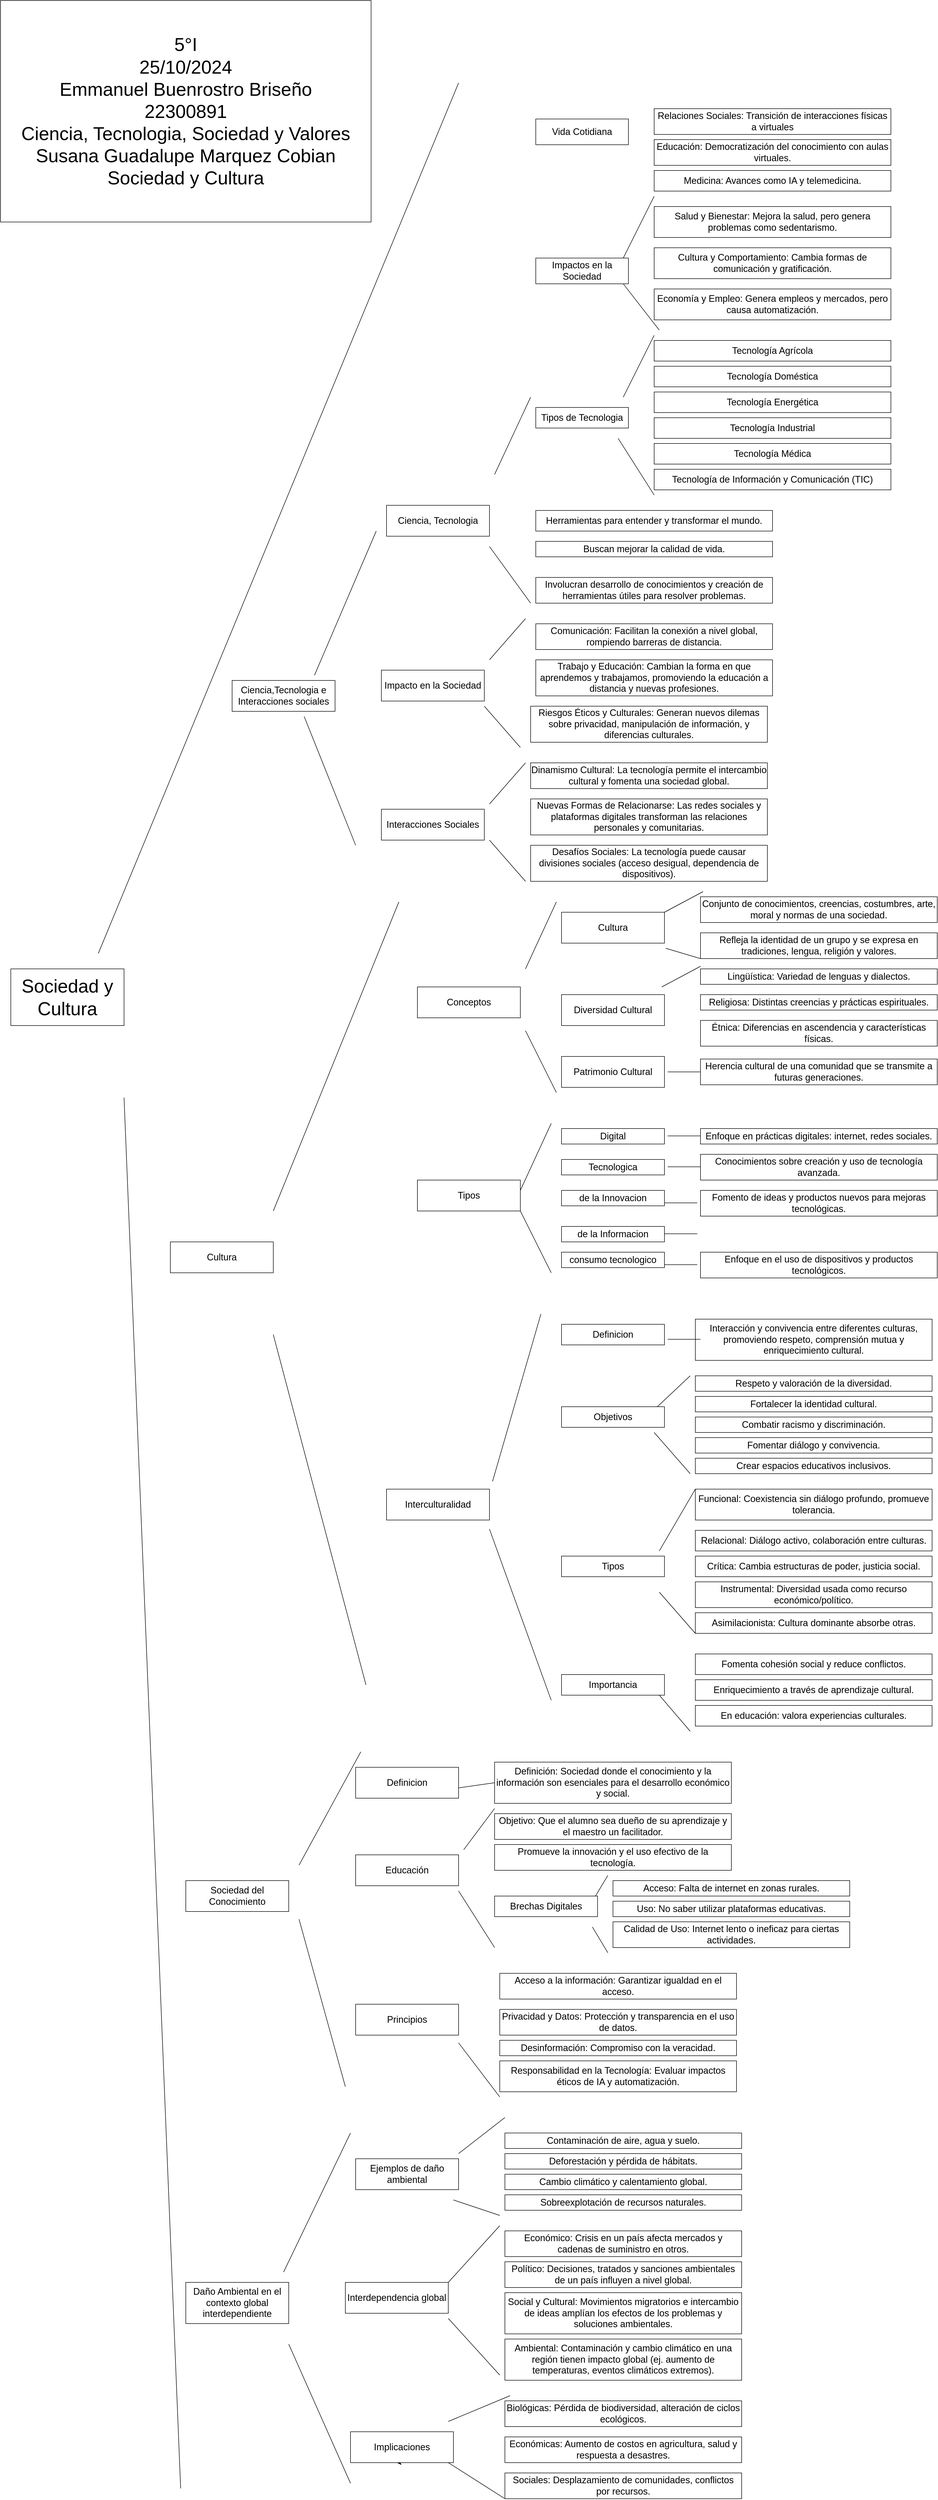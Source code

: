 <mxfile version="24.2.5" type="device">
  <diagram name="Página-1" id="fPFEw5NdtSf7sHTZW1SJ">
    <mxGraphModel dx="11200" dy="5420" grid="1" gridSize="10" guides="1" tooltips="1" connect="1" arrows="1" fold="1" page="1" pageScale="1" pageWidth="2500" pageHeight="5000" math="0" shadow="0">
      <root>
        <mxCell id="0" />
        <mxCell id="1" parent="0" />
        <mxCell id="Ydv_G0Y2uCkz54jgv4v_-1" value="&lt;font style=&quot;font-size: 36px;&quot;&gt;Sociedad y Cultura&lt;/font&gt;" style="rounded=0;whiteSpace=wrap;html=1;" vertex="1" parent="1">
          <mxGeometry x="120" y="1930" width="220" height="110" as="geometry" />
        </mxCell>
        <mxCell id="Ydv_G0Y2uCkz54jgv4v_-2" value="&lt;font style=&quot;font-size: 18px;&quot;&gt;Ciencia,Tecnologia e Interacciones sociales&lt;/font&gt;" style="rounded=0;whiteSpace=wrap;html=1;" vertex="1" parent="1">
          <mxGeometry x="550" y="1370" width="200" height="60" as="geometry" />
        </mxCell>
        <mxCell id="Ydv_G0Y2uCkz54jgv4v_-3" value="&lt;font style=&quot;font-size: 18px;&quot;&gt;Ciencia, Tecnologia&lt;/font&gt;" style="rounded=0;whiteSpace=wrap;html=1;" vertex="1" parent="1">
          <mxGeometry x="850" y="1030" width="200" height="60" as="geometry" />
        </mxCell>
        <mxCell id="Ydv_G0Y2uCkz54jgv4v_-4" value="&lt;span style=&quot;font-size: 18px;&quot;&gt;Herramientas para entender y transformar el mundo.&lt;/span&gt;" style="rounded=0;whiteSpace=wrap;html=1;" vertex="1" parent="1">
          <mxGeometry x="1140" y="1040" width="460" height="40" as="geometry" />
        </mxCell>
        <mxCell id="Ydv_G0Y2uCkz54jgv4v_-5" value="&lt;span style=&quot;font-size: 18px;&quot;&gt;Buscan mejorar la calidad de vida.&lt;/span&gt;" style="rounded=0;whiteSpace=wrap;html=1;" vertex="1" parent="1">
          <mxGeometry x="1140" y="1100" width="460" height="30" as="geometry" />
        </mxCell>
        <mxCell id="Ydv_G0Y2uCkz54jgv4v_-6" value="&lt;span style=&quot;font-size: 18px;&quot;&gt;Involucran desarrollo de conocimientos y creación de herramientas útiles para resolver problemas.&lt;/span&gt;" style="rounded=0;whiteSpace=wrap;html=1;" vertex="1" parent="1">
          <mxGeometry x="1140" y="1170" width="460" height="50" as="geometry" />
        </mxCell>
        <mxCell id="Ydv_G0Y2uCkz54jgv4v_-8" value="" style="endArrow=none;html=1;rounded=0;" edge="1" parent="1">
          <mxGeometry width="50" height="50" relative="1" as="geometry">
            <mxPoint x="1060" y="970" as="sourcePoint" />
            <mxPoint x="1130" y="820" as="targetPoint" />
          </mxGeometry>
        </mxCell>
        <mxCell id="Ydv_G0Y2uCkz54jgv4v_-9" value="" style="endArrow=none;html=1;rounded=0;" edge="1" parent="1">
          <mxGeometry width="50" height="50" relative="1" as="geometry">
            <mxPoint x="1050" y="1110" as="sourcePoint" />
            <mxPoint x="1130" y="1220" as="targetPoint" />
          </mxGeometry>
        </mxCell>
        <mxCell id="Ydv_G0Y2uCkz54jgv4v_-10" value="&lt;font style=&quot;font-size: 18px;&quot;&gt;Impacto en la Sociedad&lt;/font&gt;" style="rounded=0;whiteSpace=wrap;html=1;" vertex="1" parent="1">
          <mxGeometry x="840" y="1350" width="200" height="60" as="geometry" />
        </mxCell>
        <mxCell id="Ydv_G0Y2uCkz54jgv4v_-11" value="&lt;span style=&quot;font-size: 18px;&quot;&gt;Comunicación: Facilitan la conexión a nivel global, rompiendo barreras de distancia.&lt;/span&gt;" style="rounded=0;whiteSpace=wrap;html=1;" vertex="1" parent="1">
          <mxGeometry x="1140" y="1260" width="460" height="50" as="geometry" />
        </mxCell>
        <mxCell id="Ydv_G0Y2uCkz54jgv4v_-14" value="&lt;span style=&quot;font-size: 18px;&quot;&gt;Trabajo y Educación: Cambian la forma en que aprendemos y trabajamos, promoviendo la educación a distancia y nuevas profesiones.&lt;/span&gt;" style="rounded=0;whiteSpace=wrap;html=1;" vertex="1" parent="1">
          <mxGeometry x="1140" y="1330" width="460" height="70" as="geometry" />
        </mxCell>
        <mxCell id="Ydv_G0Y2uCkz54jgv4v_-15" value="&lt;span style=&quot;font-size: 18px;&quot;&gt;Riesgos Éticos y Culturales: Generan nuevos dilemas sobre privacidad, manipulación de información, y diferencias culturales.&lt;/span&gt;" style="rounded=0;whiteSpace=wrap;html=1;" vertex="1" parent="1">
          <mxGeometry x="1130" y="1420" width="460" height="70" as="geometry" />
        </mxCell>
        <mxCell id="Ydv_G0Y2uCkz54jgv4v_-16" value="" style="endArrow=none;html=1;rounded=0;" edge="1" parent="1">
          <mxGeometry width="50" height="50" relative="1" as="geometry">
            <mxPoint x="1050" y="1330" as="sourcePoint" />
            <mxPoint x="1120" y="1250" as="targetPoint" />
          </mxGeometry>
        </mxCell>
        <mxCell id="Ydv_G0Y2uCkz54jgv4v_-17" value="" style="endArrow=none;html=1;rounded=0;" edge="1" parent="1">
          <mxGeometry width="50" height="50" relative="1" as="geometry">
            <mxPoint x="1040" y="1420" as="sourcePoint" />
            <mxPoint x="1110" y="1500" as="targetPoint" />
          </mxGeometry>
        </mxCell>
        <mxCell id="Ydv_G0Y2uCkz54jgv4v_-18" value="&lt;font style=&quot;font-size: 18px;&quot;&gt;Interacciones Sociales&lt;/font&gt;" style="rounded=0;whiteSpace=wrap;html=1;" vertex="1" parent="1">
          <mxGeometry x="840" y="1620" width="200" height="60" as="geometry" />
        </mxCell>
        <mxCell id="Ydv_G0Y2uCkz54jgv4v_-20" value="&lt;span style=&quot;font-size: 18px;&quot;&gt;Dinamismo Cultural: La tecnología permite el intercambio cultural y fomenta una sociedad global.&lt;/span&gt;" style="rounded=0;whiteSpace=wrap;html=1;" vertex="1" parent="1">
          <mxGeometry x="1130" y="1530" width="460" height="50" as="geometry" />
        </mxCell>
        <mxCell id="Ydv_G0Y2uCkz54jgv4v_-21" value="&lt;span style=&quot;font-size: 18px;&quot;&gt;Nuevas Formas de Relacionarse: Las redes sociales y plataformas digitales transforman las relaciones personales y comunitarias.&lt;/span&gt;" style="rounded=0;whiteSpace=wrap;html=1;" vertex="1" parent="1">
          <mxGeometry x="1130" y="1600" width="460" height="70" as="geometry" />
        </mxCell>
        <mxCell id="Ydv_G0Y2uCkz54jgv4v_-22" value="&lt;span style=&quot;font-size: 18px;&quot;&gt;Desafíos Sociales: La tecnología puede causar divisiones sociales (acceso desigual, dependencia de dispositivos).&lt;/span&gt;" style="rounded=0;whiteSpace=wrap;html=1;" vertex="1" parent="1">
          <mxGeometry x="1130" y="1690" width="460" height="70" as="geometry" />
        </mxCell>
        <mxCell id="Ydv_G0Y2uCkz54jgv4v_-23" value="" style="endArrow=none;html=1;rounded=0;" edge="1" parent="1">
          <mxGeometry width="50" height="50" relative="1" as="geometry">
            <mxPoint x="1050" y="1610" as="sourcePoint" />
            <mxPoint x="1120" y="1530" as="targetPoint" />
          </mxGeometry>
        </mxCell>
        <mxCell id="Ydv_G0Y2uCkz54jgv4v_-24" value="" style="endArrow=none;html=1;rounded=0;" edge="1" parent="1">
          <mxGeometry width="50" height="50" relative="1" as="geometry">
            <mxPoint x="1050" y="1680" as="sourcePoint" />
            <mxPoint x="1120" y="1760" as="targetPoint" />
          </mxGeometry>
        </mxCell>
        <mxCell id="Ydv_G0Y2uCkz54jgv4v_-25" value="" style="endArrow=none;html=1;rounded=0;" edge="1" parent="1">
          <mxGeometry width="50" height="50" relative="1" as="geometry">
            <mxPoint x="710" y="1360" as="sourcePoint" />
            <mxPoint x="830" y="1080" as="targetPoint" />
          </mxGeometry>
        </mxCell>
        <mxCell id="Ydv_G0Y2uCkz54jgv4v_-26" value="" style="endArrow=none;html=1;rounded=0;" edge="1" parent="1">
          <mxGeometry width="50" height="50" relative="1" as="geometry">
            <mxPoint x="690" y="1440" as="sourcePoint" />
            <mxPoint x="790" y="1690" as="targetPoint" />
          </mxGeometry>
        </mxCell>
        <mxCell id="Ydv_G0Y2uCkz54jgv4v_-27" value="&lt;font style=&quot;font-size: 18px;&quot;&gt;Cultura&lt;/font&gt;" style="rounded=0;whiteSpace=wrap;html=1;" vertex="1" parent="1">
          <mxGeometry x="430" y="2460" width="200" height="60" as="geometry" />
        </mxCell>
        <mxCell id="Ydv_G0Y2uCkz54jgv4v_-28" value="&lt;font style=&quot;font-size: 18px;&quot;&gt;Conceptos&lt;/font&gt;" style="rounded=0;whiteSpace=wrap;html=1;" vertex="1" parent="1">
          <mxGeometry x="910" y="1965" width="200" height="60" as="geometry" />
        </mxCell>
        <mxCell id="Ydv_G0Y2uCkz54jgv4v_-29" value="&lt;span style=&quot;font-size: 18px;&quot;&gt;Desafíos Sociales: La tecnología puede causar divisiones sociales (acceso desigual, dependencia de dispositivos).&lt;/span&gt;" style="rounded=0;whiteSpace=wrap;html=1;" vertex="1" parent="1">
          <mxGeometry x="1130" y="1690" width="460" height="70" as="geometry" />
        </mxCell>
        <mxCell id="Ydv_G0Y2uCkz54jgv4v_-30" value="&lt;font style=&quot;font-size: 18px;&quot;&gt;Cultura&lt;/font&gt;" style="rounded=0;whiteSpace=wrap;html=1;" vertex="1" parent="1">
          <mxGeometry x="1190" y="1820" width="200" height="60" as="geometry" />
        </mxCell>
        <mxCell id="Ydv_G0Y2uCkz54jgv4v_-31" value="&lt;span style=&quot;font-size: 18px;&quot;&gt;Conjunto de conocimientos, creencias, costumbres, arte, moral y normas de una sociedad.&lt;/span&gt;" style="rounded=0;whiteSpace=wrap;html=1;" vertex="1" parent="1">
          <mxGeometry x="1460" y="1790" width="460" height="50" as="geometry" />
        </mxCell>
        <mxCell id="Ydv_G0Y2uCkz54jgv4v_-32" value="&lt;div&gt;&lt;span style=&quot;font-size: 18px;&quot;&gt;Refleja la identidad de un grupo y se expresa en tradiciones, lengua, religión y valores.&lt;/span&gt;&lt;/div&gt;" style="rounded=0;whiteSpace=wrap;html=1;" vertex="1" parent="1">
          <mxGeometry x="1460" y="1860" width="460" height="50" as="geometry" />
        </mxCell>
        <mxCell id="Ydv_G0Y2uCkz54jgv4v_-33" value="" style="endArrow=none;html=1;rounded=0;exitX=1;exitY=0;exitDx=0;exitDy=0;" edge="1" parent="1" source="Ydv_G0Y2uCkz54jgv4v_-30">
          <mxGeometry width="50" height="50" relative="1" as="geometry">
            <mxPoint x="1395" y="1860" as="sourcePoint" />
            <mxPoint x="1465" y="1780" as="targetPoint" />
          </mxGeometry>
        </mxCell>
        <mxCell id="Ydv_G0Y2uCkz54jgv4v_-34" value="" style="endArrow=none;html=1;rounded=0;exitX=1;exitY=0;exitDx=0;exitDy=0;entryX=0;entryY=1;entryDx=0;entryDy=0;" edge="1" parent="1" target="Ydv_G0Y2uCkz54jgv4v_-32">
          <mxGeometry width="50" height="50" relative="1" as="geometry">
            <mxPoint x="1392.5" y="1890" as="sourcePoint" />
            <mxPoint x="1467.5" y="1850" as="targetPoint" />
          </mxGeometry>
        </mxCell>
        <mxCell id="Ydv_G0Y2uCkz54jgv4v_-35" value="&lt;font style=&quot;font-size: 18px;&quot;&gt;Diversidad Cultural&lt;/font&gt;" style="rounded=0;whiteSpace=wrap;html=1;" vertex="1" parent="1">
          <mxGeometry x="1190" y="1980" width="200" height="60" as="geometry" />
        </mxCell>
        <mxCell id="Ydv_G0Y2uCkz54jgv4v_-36" value="&lt;span style=&quot;font-size: 18px;&quot;&gt;Lingüística: Variedad de lenguas y dialectos.&lt;/span&gt;" style="rounded=0;whiteSpace=wrap;html=1;" vertex="1" parent="1">
          <mxGeometry x="1460" y="1930" width="460" height="30" as="geometry" />
        </mxCell>
        <mxCell id="Ydv_G0Y2uCkz54jgv4v_-37" value="&lt;span style=&quot;font-size: 18px;&quot;&gt;Religiosa: Distintas creencias y prácticas espirituales.&lt;/span&gt;" style="rounded=0;whiteSpace=wrap;html=1;" vertex="1" parent="1">
          <mxGeometry x="1460" y="1980" width="460" height="30" as="geometry" />
        </mxCell>
        <mxCell id="Ydv_G0Y2uCkz54jgv4v_-38" value="&lt;span style=&quot;font-size: 18px;&quot;&gt;Étnica: Diferencias en ascendencia y características físicas.&lt;/span&gt;" style="rounded=0;whiteSpace=wrap;html=1;" vertex="1" parent="1">
          <mxGeometry x="1460" y="2030" width="460" height="50" as="geometry" />
        </mxCell>
        <mxCell id="Ydv_G0Y2uCkz54jgv4v_-39" value="" style="endArrow=none;html=1;rounded=0;exitX=1;exitY=0;exitDx=0;exitDy=0;" edge="1" parent="1">
          <mxGeometry width="50" height="50" relative="1" as="geometry">
            <mxPoint x="1385" y="1965" as="sourcePoint" />
            <mxPoint x="1460" y="1925" as="targetPoint" />
          </mxGeometry>
        </mxCell>
        <mxCell id="Ydv_G0Y2uCkz54jgv4v_-40" value="" style="endArrow=none;html=1;rounded=0;exitX=1;exitY=0;exitDx=0;exitDy=0;entryX=0;entryY=0.5;entryDx=0;entryDy=0;" edge="1" parent="1" target="Ydv_G0Y2uCkz54jgv4v_-42">
          <mxGeometry width="50" height="50" relative="1" as="geometry">
            <mxPoint x="1396.25" y="2130" as="sourcePoint" />
            <mxPoint x="1463.75" y="2150" as="targetPoint" />
          </mxGeometry>
        </mxCell>
        <mxCell id="Ydv_G0Y2uCkz54jgv4v_-41" value="&lt;font style=&quot;font-size: 18px;&quot;&gt;Patrimonio Cultural&lt;/font&gt;" style="rounded=0;whiteSpace=wrap;html=1;" vertex="1" parent="1">
          <mxGeometry x="1190" y="2100" width="200" height="60" as="geometry" />
        </mxCell>
        <mxCell id="Ydv_G0Y2uCkz54jgv4v_-42" value="&lt;span style=&quot;font-size: 18px;&quot;&gt;Herencia cultural de una comunidad que se transmite a futuras generaciones.&lt;/span&gt;" style="rounded=0;whiteSpace=wrap;html=1;" vertex="1" parent="1">
          <mxGeometry x="1460" y="2105" width="460" height="50" as="geometry" />
        </mxCell>
        <mxCell id="Ydv_G0Y2uCkz54jgv4v_-43" value="" style="endArrow=none;html=1;rounded=0;" edge="1" parent="1">
          <mxGeometry width="50" height="50" relative="1" as="geometry">
            <mxPoint x="1120" y="1930" as="sourcePoint" />
            <mxPoint x="1180" y="1800" as="targetPoint" />
          </mxGeometry>
        </mxCell>
        <mxCell id="Ydv_G0Y2uCkz54jgv4v_-44" value="" style="endArrow=none;html=1;rounded=0;" edge="1" parent="1">
          <mxGeometry width="50" height="50" relative="1" as="geometry">
            <mxPoint x="1120" y="2050" as="sourcePoint" />
            <mxPoint x="1180" y="2170" as="targetPoint" />
          </mxGeometry>
        </mxCell>
        <mxCell id="Ydv_G0Y2uCkz54jgv4v_-45" value="&lt;font style=&quot;font-size: 18px;&quot;&gt;Tipos&lt;/font&gt;" style="rounded=0;whiteSpace=wrap;html=1;" vertex="1" parent="1">
          <mxGeometry x="910" y="2340" width="200" height="60" as="geometry" />
        </mxCell>
        <mxCell id="Ydv_G0Y2uCkz54jgv4v_-46" value="&lt;font style=&quot;font-size: 18px;&quot;&gt;Digital&lt;/font&gt;" style="rounded=0;whiteSpace=wrap;html=1;" vertex="1" parent="1">
          <mxGeometry x="1190" y="2240" width="200" height="30" as="geometry" />
        </mxCell>
        <mxCell id="Ydv_G0Y2uCkz54jgv4v_-47" value="&lt;span style=&quot;font-size: 18px;&quot;&gt;Enfoque en prácticas digitales: internet, redes sociales.&lt;/span&gt;" style="rounded=0;whiteSpace=wrap;html=1;" vertex="1" parent="1">
          <mxGeometry x="1460" y="2240" width="460" height="30" as="geometry" />
        </mxCell>
        <mxCell id="Ydv_G0Y2uCkz54jgv4v_-48" value="&lt;font style=&quot;font-size: 18px;&quot;&gt;Tecnologica&lt;/font&gt;" style="rounded=0;whiteSpace=wrap;html=1;" vertex="1" parent="1">
          <mxGeometry x="1190" y="2300" width="200" height="30" as="geometry" />
        </mxCell>
        <mxCell id="Ydv_G0Y2uCkz54jgv4v_-49" value="&lt;span style=&quot;font-size: 18px;&quot;&gt;Conocimientos sobre creación y uso de tecnología avanzada.&lt;/span&gt;" style="rounded=0;whiteSpace=wrap;html=1;" vertex="1" parent="1">
          <mxGeometry x="1460" y="2290" width="460" height="50" as="geometry" />
        </mxCell>
        <mxCell id="Ydv_G0Y2uCkz54jgv4v_-50" value="&lt;font style=&quot;font-size: 18px;&quot;&gt;de la Innovacion&lt;/font&gt;" style="rounded=0;whiteSpace=wrap;html=1;" vertex="1" parent="1">
          <mxGeometry x="1190" y="2360" width="200" height="30" as="geometry" />
        </mxCell>
        <mxCell id="Ydv_G0Y2uCkz54jgv4v_-53" value="&lt;span style=&quot;font-size: 18px;&quot;&gt;Fomento de ideas y productos nuevos para mejoras tecnológicas.&lt;/span&gt;" style="rounded=0;whiteSpace=wrap;html=1;" vertex="1" parent="1">
          <mxGeometry x="1460" y="2360" width="460" height="50" as="geometry" />
        </mxCell>
        <mxCell id="Ydv_G0Y2uCkz54jgv4v_-54" value="&lt;font style=&quot;font-size: 18px;&quot;&gt;de la Informacion&lt;/font&gt;" style="rounded=0;whiteSpace=wrap;html=1;" vertex="1" parent="1">
          <mxGeometry x="1190" y="2430" width="200" height="30" as="geometry" />
        </mxCell>
        <mxCell id="Ydv_G0Y2uCkz54jgv4v_-55" value="&lt;font style=&quot;font-size: 18px;&quot;&gt;consumo tecnologico&lt;/font&gt;" style="rounded=0;whiteSpace=wrap;html=1;" vertex="1" parent="1">
          <mxGeometry x="1190" y="2480" width="200" height="30" as="geometry" />
        </mxCell>
        <mxCell id="Ydv_G0Y2uCkz54jgv4v_-56" value="&lt;span style=&quot;font-size: 18px;&quot;&gt;Respeto y valoración de la diversidad.&lt;/span&gt;" style="rounded=0;whiteSpace=wrap;html=1;" vertex="1" parent="1">
          <mxGeometry x="1450" y="2720" width="460" height="30" as="geometry" />
        </mxCell>
        <mxCell id="Ydv_G0Y2uCkz54jgv4v_-57" value="&lt;span style=&quot;font-size: 18px;&quot;&gt;Enfoque en el uso de dispositivos y productos tecnológicos.&lt;/span&gt;" style="rounded=0;whiteSpace=wrap;html=1;" vertex="1" parent="1">
          <mxGeometry x="1460" y="2480" width="460" height="50" as="geometry" />
        </mxCell>
        <mxCell id="Ydv_G0Y2uCkz54jgv4v_-58" value="" style="endArrow=none;html=1;rounded=0;exitX=1;exitY=0;exitDx=0;exitDy=0;entryX=0;entryY=0.5;entryDx=0;entryDy=0;" edge="1" parent="1">
          <mxGeometry width="50" height="50" relative="1" as="geometry">
            <mxPoint x="1396.25" y="2254.29" as="sourcePoint" />
            <mxPoint x="1460" y="2254.29" as="targetPoint" />
          </mxGeometry>
        </mxCell>
        <mxCell id="Ydv_G0Y2uCkz54jgv4v_-59" value="" style="endArrow=none;html=1;rounded=0;exitX=1;exitY=0;exitDx=0;exitDy=0;entryX=0;entryY=0.5;entryDx=0;entryDy=0;" edge="1" parent="1">
          <mxGeometry width="50" height="50" relative="1" as="geometry">
            <mxPoint x="1396.25" y="2314.29" as="sourcePoint" />
            <mxPoint x="1460" y="2314.29" as="targetPoint" />
          </mxGeometry>
        </mxCell>
        <mxCell id="Ydv_G0Y2uCkz54jgv4v_-60" value="" style="endArrow=none;html=1;rounded=0;exitX=1;exitY=0;exitDx=0;exitDy=0;entryX=0;entryY=0.5;entryDx=0;entryDy=0;" edge="1" parent="1">
          <mxGeometry width="50" height="50" relative="1" as="geometry">
            <mxPoint x="1390" y="2384.29" as="sourcePoint" />
            <mxPoint x="1453.75" y="2384.29" as="targetPoint" />
          </mxGeometry>
        </mxCell>
        <mxCell id="Ydv_G0Y2uCkz54jgv4v_-61" value="" style="endArrow=none;html=1;rounded=0;exitX=1;exitY=0;exitDx=0;exitDy=0;entryX=0;entryY=0.5;entryDx=0;entryDy=0;" edge="1" parent="1">
          <mxGeometry width="50" height="50" relative="1" as="geometry">
            <mxPoint x="1390" y="2444.29" as="sourcePoint" />
            <mxPoint x="1453.75" y="2444.29" as="targetPoint" />
          </mxGeometry>
        </mxCell>
        <mxCell id="Ydv_G0Y2uCkz54jgv4v_-62" value="" style="endArrow=none;html=1;rounded=0;exitX=1;exitY=0;exitDx=0;exitDy=0;entryX=0;entryY=0.5;entryDx=0;entryDy=0;" edge="1" parent="1">
          <mxGeometry width="50" height="50" relative="1" as="geometry">
            <mxPoint x="1390" y="2504.29" as="sourcePoint" />
            <mxPoint x="1453.75" y="2504.29" as="targetPoint" />
          </mxGeometry>
        </mxCell>
        <mxCell id="Ydv_G0Y2uCkz54jgv4v_-63" value="" style="endArrow=none;html=1;rounded=0;" edge="1" parent="1">
          <mxGeometry width="50" height="50" relative="1" as="geometry">
            <mxPoint x="1110" y="2360" as="sourcePoint" />
            <mxPoint x="1170" y="2230" as="targetPoint" />
          </mxGeometry>
        </mxCell>
        <mxCell id="Ydv_G0Y2uCkz54jgv4v_-64" value="" style="endArrow=none;html=1;rounded=0;" edge="1" parent="1">
          <mxGeometry width="50" height="50" relative="1" as="geometry">
            <mxPoint x="1110" y="2400" as="sourcePoint" />
            <mxPoint x="1170" y="2520" as="targetPoint" />
          </mxGeometry>
        </mxCell>
        <mxCell id="Ydv_G0Y2uCkz54jgv4v_-65" value="&lt;span style=&quot;font-size: 18px;&quot;&gt;Tipos de Tecnologia&lt;/span&gt;" style="rounded=0;whiteSpace=wrap;html=1;" vertex="1" parent="1">
          <mxGeometry x="1140" y="840" width="180" height="40" as="geometry" />
        </mxCell>
        <mxCell id="Ydv_G0Y2uCkz54jgv4v_-67" value="&lt;span style=&quot;font-size: 18px;&quot;&gt;Tecnología de Información y Comunicación (TIC)&lt;/span&gt;" style="rounded=0;whiteSpace=wrap;html=1;" vertex="1" parent="1">
          <mxGeometry x="1370" y="960" width="460" height="40" as="geometry" />
        </mxCell>
        <mxCell id="Ydv_G0Y2uCkz54jgv4v_-70" value="&lt;span style=&quot;font-size: 18px;&quot;&gt;Tecnología Médica&lt;/span&gt;" style="rounded=0;whiteSpace=wrap;html=1;" vertex="1" parent="1">
          <mxGeometry x="1370" y="910" width="460" height="40" as="geometry" />
        </mxCell>
        <mxCell id="Ydv_G0Y2uCkz54jgv4v_-71" value="&lt;span style=&quot;font-size: 18px;&quot;&gt;Tecnología Industrial&lt;/span&gt;" style="rounded=0;whiteSpace=wrap;html=1;" vertex="1" parent="1">
          <mxGeometry x="1370" y="860" width="460" height="40" as="geometry" />
        </mxCell>
        <mxCell id="Ydv_G0Y2uCkz54jgv4v_-72" value="&lt;span style=&quot;font-size: 18px;&quot;&gt;Tecnología Energética&lt;/span&gt;" style="rounded=0;whiteSpace=wrap;html=1;" vertex="1" parent="1">
          <mxGeometry x="1370" y="810" width="460" height="40" as="geometry" />
        </mxCell>
        <mxCell id="Ydv_G0Y2uCkz54jgv4v_-73" value="&lt;span style=&quot;font-size: 18px;&quot;&gt;Tecnología Doméstica&lt;/span&gt;" style="rounded=0;whiteSpace=wrap;html=1;" vertex="1" parent="1">
          <mxGeometry x="1370" y="760" width="460" height="40" as="geometry" />
        </mxCell>
        <mxCell id="Ydv_G0Y2uCkz54jgv4v_-74" value="&lt;span style=&quot;font-size: 18px;&quot;&gt;Tecnología Agrícola&lt;/span&gt;" style="rounded=0;whiteSpace=wrap;html=1;" vertex="1" parent="1">
          <mxGeometry x="1370" y="710" width="460" height="40" as="geometry" />
        </mxCell>
        <mxCell id="Ydv_G0Y2uCkz54jgv4v_-75" value="" style="endArrow=none;html=1;rounded=0;" edge="1" parent="1">
          <mxGeometry width="50" height="50" relative="1" as="geometry">
            <mxPoint x="1310" y="820" as="sourcePoint" />
            <mxPoint x="1370" y="700" as="targetPoint" />
          </mxGeometry>
        </mxCell>
        <mxCell id="Ydv_G0Y2uCkz54jgv4v_-76" value="" style="endArrow=none;html=1;rounded=0;" edge="1" parent="1">
          <mxGeometry width="50" height="50" relative="1" as="geometry">
            <mxPoint x="1370" y="1010" as="sourcePoint" />
            <mxPoint x="1300" y="900" as="targetPoint" />
          </mxGeometry>
        </mxCell>
        <mxCell id="Ydv_G0Y2uCkz54jgv4v_-78" value="&lt;span style=&quot;font-size: 18px;&quot;&gt;Impactos en la Sociedad&lt;/span&gt;" style="rounded=0;whiteSpace=wrap;html=1;" vertex="1" parent="1">
          <mxGeometry x="1140" y="550" width="180" height="50" as="geometry" />
        </mxCell>
        <mxCell id="Ydv_G0Y2uCkz54jgv4v_-79" value="&lt;span style=&quot;font-size: 18px;&quot;&gt;Economía y Empleo: Genera empleos y mercados, pero causa automatización.&lt;/span&gt;" style="rounded=0;whiteSpace=wrap;html=1;" vertex="1" parent="1">
          <mxGeometry x="1370" y="610" width="460" height="60" as="geometry" />
        </mxCell>
        <mxCell id="Ydv_G0Y2uCkz54jgv4v_-80" value="&lt;span style=&quot;font-size: 18px;&quot;&gt;Cultura y Comportamiento: Cambia formas de comunicación y gratificación.&lt;/span&gt;" style="rounded=0;whiteSpace=wrap;html=1;" vertex="1" parent="1">
          <mxGeometry x="1370" y="530" width="460" height="60" as="geometry" />
        </mxCell>
        <mxCell id="Ydv_G0Y2uCkz54jgv4v_-81" value="&lt;span style=&quot;font-size: 18px;&quot;&gt;Salud y Bienestar: Mejora la salud, pero genera problemas como sedentarismo.&lt;/span&gt;" style="rounded=0;whiteSpace=wrap;html=1;" vertex="1" parent="1">
          <mxGeometry x="1370" y="450" width="460" height="60" as="geometry" />
        </mxCell>
        <mxCell id="Ydv_G0Y2uCkz54jgv4v_-82" value="" style="endArrow=none;html=1;rounded=0;" edge="1" parent="1">
          <mxGeometry width="50" height="50" relative="1" as="geometry">
            <mxPoint x="1310" y="550" as="sourcePoint" />
            <mxPoint x="1370" y="430" as="targetPoint" />
          </mxGeometry>
        </mxCell>
        <mxCell id="Ydv_G0Y2uCkz54jgv4v_-83" value="" style="endArrow=none;html=1;rounded=0;" edge="1" parent="1">
          <mxGeometry width="50" height="50" relative="1" as="geometry">
            <mxPoint x="1380" y="690" as="sourcePoint" />
            <mxPoint x="1310" y="600" as="targetPoint" />
          </mxGeometry>
        </mxCell>
        <mxCell id="Ydv_G0Y2uCkz54jgv4v_-84" value="&lt;span style=&quot;font-size: 18px;&quot;&gt;Vida Cotidiana&lt;/span&gt;" style="rounded=0;whiteSpace=wrap;html=1;" vertex="1" parent="1">
          <mxGeometry x="1140" y="280" width="180" height="50" as="geometry" />
        </mxCell>
        <mxCell id="Ydv_G0Y2uCkz54jgv4v_-85" value="&lt;span style=&quot;font-size: 18px;&quot;&gt;Medicina: Avances como IA y telemedicina.&lt;/span&gt;" style="rounded=0;whiteSpace=wrap;html=1;" vertex="1" parent="1">
          <mxGeometry x="1370" y="380" width="460" height="40" as="geometry" />
        </mxCell>
        <mxCell id="Ydv_G0Y2uCkz54jgv4v_-86" value="&lt;span style=&quot;font-size: 18px;&quot;&gt;Educación: Democratización del conocimiento con aulas virtuales.&lt;/span&gt;" style="rounded=0;whiteSpace=wrap;html=1;" vertex="1" parent="1">
          <mxGeometry x="1370" y="320" width="460" height="50" as="geometry" />
        </mxCell>
        <mxCell id="Ydv_G0Y2uCkz54jgv4v_-87" value="&lt;span style=&quot;font-size: 18px;&quot;&gt;Relaciones Sociales: Transición de interacciones físicas a virtuales&lt;/span&gt;" style="rounded=0;whiteSpace=wrap;html=1;" vertex="1" parent="1">
          <mxGeometry x="1370" y="260" width="460" height="50" as="geometry" />
        </mxCell>
        <mxCell id="Ydv_G0Y2uCkz54jgv4v_-88" value="&lt;font style=&quot;font-size: 18px;&quot;&gt;Interculturalidad&lt;/font&gt;" style="rounded=0;whiteSpace=wrap;html=1;" vertex="1" parent="1">
          <mxGeometry x="850" y="2940" width="200" height="60" as="geometry" />
        </mxCell>
        <mxCell id="Ydv_G0Y2uCkz54jgv4v_-89" value="&lt;font style=&quot;font-size: 18px;&quot;&gt;Definicion&lt;/font&gt;" style="rounded=0;whiteSpace=wrap;html=1;" vertex="1" parent="1">
          <mxGeometry x="1190" y="2620" width="200" height="40" as="geometry" />
        </mxCell>
        <mxCell id="Ydv_G0Y2uCkz54jgv4v_-90" value="&lt;div&gt;&lt;span style=&quot;font-size: 18px;&quot;&gt;Interacción y convivencia entre diferentes culturas, promoviendo respeto, comprensión mutua y enriquecimiento cultural.&lt;/span&gt;&lt;/div&gt;" style="rounded=0;whiteSpace=wrap;html=1;" vertex="1" parent="1">
          <mxGeometry x="1450" y="2610" width="460" height="80" as="geometry" />
        </mxCell>
        <mxCell id="Ydv_G0Y2uCkz54jgv4v_-91" value="" style="endArrow=none;html=1;rounded=0;exitX=1;exitY=0;exitDx=0;exitDy=0;entryX=0;entryY=0.5;entryDx=0;entryDy=0;" edge="1" parent="1">
          <mxGeometry width="50" height="50" relative="1" as="geometry">
            <mxPoint x="1396.25" y="2649.17" as="sourcePoint" />
            <mxPoint x="1460" y="2649.17" as="targetPoint" />
          </mxGeometry>
        </mxCell>
        <mxCell id="Ydv_G0Y2uCkz54jgv4v_-92" value="&lt;font style=&quot;font-size: 18px;&quot;&gt;Objetivos&lt;/font&gt;" style="rounded=0;whiteSpace=wrap;html=1;" vertex="1" parent="1">
          <mxGeometry x="1190" y="2780" width="200" height="40" as="geometry" />
        </mxCell>
        <mxCell id="Ydv_G0Y2uCkz54jgv4v_-94" value="&lt;span style=&quot;font-size: 18px;&quot;&gt;Fortalecer la identidad cultural.&lt;/span&gt;" style="rounded=0;whiteSpace=wrap;html=1;" vertex="1" parent="1">
          <mxGeometry x="1450" y="2760" width="460" height="30" as="geometry" />
        </mxCell>
        <mxCell id="Ydv_G0Y2uCkz54jgv4v_-95" value="&lt;span style=&quot;font-size: 18px;&quot;&gt;Combatir racismo y discriminación.&lt;/span&gt;" style="rounded=0;whiteSpace=wrap;html=1;" vertex="1" parent="1">
          <mxGeometry x="1450" y="2800" width="460" height="30" as="geometry" />
        </mxCell>
        <mxCell id="Ydv_G0Y2uCkz54jgv4v_-96" value="&lt;span style=&quot;font-size: 18px;&quot;&gt;Fomentar diálogo y convivencia.&lt;/span&gt;" style="rounded=0;whiteSpace=wrap;html=1;" vertex="1" parent="1">
          <mxGeometry x="1450" y="2840" width="460" height="30" as="geometry" />
        </mxCell>
        <mxCell id="Ydv_G0Y2uCkz54jgv4v_-97" value="&lt;span style=&quot;font-size: 18px;&quot;&gt;Crear espacios educativos inclusivos.&lt;/span&gt;" style="rounded=0;whiteSpace=wrap;html=1;" vertex="1" parent="1">
          <mxGeometry x="1450" y="2880" width="460" height="30" as="geometry" />
        </mxCell>
        <mxCell id="Ydv_G0Y2uCkz54jgv4v_-98" value="" style="endArrow=none;html=1;rounded=0;exitX=0.931;exitY=0;exitDx=0;exitDy=0;entryX=0;entryY=0.5;entryDx=0;entryDy=0;exitPerimeter=0;" edge="1" parent="1" source="Ydv_G0Y2uCkz54jgv4v_-92">
          <mxGeometry width="50" height="50" relative="1" as="geometry">
            <mxPoint x="1376.25" y="2720" as="sourcePoint" />
            <mxPoint x="1440" y="2720" as="targetPoint" />
          </mxGeometry>
        </mxCell>
        <mxCell id="Ydv_G0Y2uCkz54jgv4v_-99" value="" style="endArrow=none;html=1;rounded=0;entryX=0;entryY=0.5;entryDx=0;entryDy=0;" edge="1" parent="1">
          <mxGeometry width="50" height="50" relative="1" as="geometry">
            <mxPoint x="1370" y="2830" as="sourcePoint" />
            <mxPoint x="1440" y="2910" as="targetPoint" />
          </mxGeometry>
        </mxCell>
        <mxCell id="Ydv_G0Y2uCkz54jgv4v_-100" value="&lt;font style=&quot;font-size: 18px;&quot;&gt;Tipos&lt;/font&gt;" style="rounded=0;whiteSpace=wrap;html=1;" vertex="1" parent="1">
          <mxGeometry x="1190" y="3070" width="200" height="40" as="geometry" />
        </mxCell>
        <mxCell id="Ydv_G0Y2uCkz54jgv4v_-103" value="&lt;span style=&quot;font-size: 18px;&quot;&gt;Funcional: Coexistencia sin diálogo profundo, promueve tolerancia.&lt;/span&gt;" style="rounded=0;whiteSpace=wrap;html=1;" vertex="1" parent="1">
          <mxGeometry x="1450" y="2940" width="460" height="60" as="geometry" />
        </mxCell>
        <mxCell id="Ydv_G0Y2uCkz54jgv4v_-104" value="&lt;span style=&quot;font-size: 18px;&quot;&gt;Relacional: Diálogo activo, colaboración entre culturas.&lt;/span&gt;" style="rounded=0;whiteSpace=wrap;html=1;" vertex="1" parent="1">
          <mxGeometry x="1450" y="3020" width="460" height="40" as="geometry" />
        </mxCell>
        <mxCell id="Ydv_G0Y2uCkz54jgv4v_-105" value="&lt;span style=&quot;font-size: 18px;&quot;&gt;Crítica: Cambia estructuras de poder, justicia social.&lt;/span&gt;" style="rounded=0;whiteSpace=wrap;html=1;" vertex="1" parent="1">
          <mxGeometry x="1450" y="3070" width="460" height="40" as="geometry" />
        </mxCell>
        <mxCell id="Ydv_G0Y2uCkz54jgv4v_-106" value="&lt;span style=&quot;font-size: 18px;&quot;&gt;Instrumental: Diversidad usada como recurso económico/político.&lt;/span&gt;" style="rounded=0;whiteSpace=wrap;html=1;" vertex="1" parent="1">
          <mxGeometry x="1450" y="3120" width="460" height="50" as="geometry" />
        </mxCell>
        <mxCell id="Ydv_G0Y2uCkz54jgv4v_-107" value="&lt;span style=&quot;font-size: 18px;&quot;&gt;Asimilacionista: Cultura dominante absorbe otras.&lt;/span&gt;" style="rounded=0;whiteSpace=wrap;html=1;" vertex="1" parent="1">
          <mxGeometry x="1450" y="3180" width="460" height="40" as="geometry" />
        </mxCell>
        <mxCell id="Ydv_G0Y2uCkz54jgv4v_-109" value="" style="endArrow=none;html=1;rounded=0;entryX=0;entryY=0.5;entryDx=0;entryDy=0;" edge="1" parent="1">
          <mxGeometry width="50" height="50" relative="1" as="geometry">
            <mxPoint x="1380" y="3060" as="sourcePoint" />
            <mxPoint x="1450" y="2940" as="targetPoint" />
          </mxGeometry>
        </mxCell>
        <mxCell id="Ydv_G0Y2uCkz54jgv4v_-110" value="" style="endArrow=none;html=1;rounded=0;entryX=0;entryY=0.5;entryDx=0;entryDy=0;" edge="1" parent="1">
          <mxGeometry width="50" height="50" relative="1" as="geometry">
            <mxPoint x="1380" y="3140" as="sourcePoint" />
            <mxPoint x="1450" y="3220" as="targetPoint" />
          </mxGeometry>
        </mxCell>
        <mxCell id="Ydv_G0Y2uCkz54jgv4v_-111" value="&lt;font style=&quot;font-size: 18px;&quot;&gt;Importancia&lt;/font&gt;" style="rounded=0;whiteSpace=wrap;html=1;" vertex="1" parent="1">
          <mxGeometry x="1190" y="3300" width="200" height="40" as="geometry" />
        </mxCell>
        <mxCell id="Ydv_G0Y2uCkz54jgv4v_-112" value="&lt;span style=&quot;font-size: 18px;&quot;&gt;Fomenta cohesión social y reduce conflictos.&lt;/span&gt;" style="rounded=0;whiteSpace=wrap;html=1;" vertex="1" parent="1">
          <mxGeometry x="1450" y="3260" width="460" height="40" as="geometry" />
        </mxCell>
        <mxCell id="Ydv_G0Y2uCkz54jgv4v_-113" value="&lt;span style=&quot;font-size: 18px;&quot;&gt;Enriquecimiento a través de aprendizaje cultural.&lt;/span&gt;" style="rounded=0;whiteSpace=wrap;html=1;" vertex="1" parent="1">
          <mxGeometry x="1450" y="3310" width="460" height="40" as="geometry" />
        </mxCell>
        <mxCell id="Ydv_G0Y2uCkz54jgv4v_-114" value="&lt;span style=&quot;font-size: 18px;&quot;&gt;En educación: valora experiencias culturales.&lt;/span&gt;" style="rounded=0;whiteSpace=wrap;html=1;" vertex="1" parent="1">
          <mxGeometry x="1450" y="3360" width="460" height="40" as="geometry" />
        </mxCell>
        <mxCell id="Ydv_G0Y2uCkz54jgv4v_-115" value="" style="endArrow=none;html=1;rounded=0;" edge="1" parent="1">
          <mxGeometry width="50" height="50" relative="1" as="geometry">
            <mxPoint x="1250" y="3740" as="sourcePoint" />
            <mxPoint x="1280" y="3690" as="targetPoint" />
          </mxGeometry>
        </mxCell>
        <mxCell id="Ydv_G0Y2uCkz54jgv4v_-116" value="" style="endArrow=none;html=1;rounded=0;" edge="1" parent="1">
          <mxGeometry width="50" height="50" relative="1" as="geometry">
            <mxPoint x="1380" y="3340" as="sourcePoint" />
            <mxPoint x="1440" y="3410" as="targetPoint" />
          </mxGeometry>
        </mxCell>
        <mxCell id="Ydv_G0Y2uCkz54jgv4v_-117" value="" style="endArrow=none;html=1;rounded=0;exitX=0.931;exitY=0;exitDx=0;exitDy=0;exitPerimeter=0;" edge="1" parent="1">
          <mxGeometry width="50" height="50" relative="1" as="geometry">
            <mxPoint x="1056" y="2925" as="sourcePoint" />
            <mxPoint x="1150" y="2600" as="targetPoint" />
          </mxGeometry>
        </mxCell>
        <mxCell id="Ydv_G0Y2uCkz54jgv4v_-118" value="" style="endArrow=none;html=1;rounded=0;exitX=0.931;exitY=0;exitDx=0;exitDy=0;exitPerimeter=0;" edge="1" parent="1">
          <mxGeometry width="50" height="50" relative="1" as="geometry">
            <mxPoint x="1050" y="3017.5" as="sourcePoint" />
            <mxPoint x="1170" y="3350" as="targetPoint" />
          </mxGeometry>
        </mxCell>
        <mxCell id="Ydv_G0Y2uCkz54jgv4v_-120" value="" style="endArrow=none;html=1;rounded=0;" edge="1" parent="1">
          <mxGeometry width="50" height="50" relative="1" as="geometry">
            <mxPoint x="630" y="2400" as="sourcePoint" />
            <mxPoint x="874" y="1800" as="targetPoint" />
          </mxGeometry>
        </mxCell>
        <mxCell id="Ydv_G0Y2uCkz54jgv4v_-121" value="" style="endArrow=none;html=1;rounded=0;" edge="1" parent="1">
          <mxGeometry width="50" height="50" relative="1" as="geometry">
            <mxPoint x="630" y="2640" as="sourcePoint" />
            <mxPoint x="810" y="3320" as="targetPoint" />
          </mxGeometry>
        </mxCell>
        <mxCell id="Ydv_G0Y2uCkz54jgv4v_-122" value="&lt;font style=&quot;font-size: 18px;&quot;&gt;Sociedad del Conocimiento&lt;/font&gt;" style="rounded=0;whiteSpace=wrap;html=1;" vertex="1" parent="1">
          <mxGeometry x="460" y="3700" width="200" height="60" as="geometry" />
        </mxCell>
        <mxCell id="Ydv_G0Y2uCkz54jgv4v_-123" value="&lt;font style=&quot;font-size: 18px;&quot;&gt;Definicion&lt;/font&gt;" style="rounded=0;whiteSpace=wrap;html=1;" vertex="1" parent="1">
          <mxGeometry x="790" y="3480" width="200" height="60" as="geometry" />
        </mxCell>
        <mxCell id="Ydv_G0Y2uCkz54jgv4v_-124" value="&lt;span style=&quot;font-size: 18px;&quot;&gt;Definición: Sociedad donde el conocimiento y la información son esenciales para el desarrollo económico y social.&lt;/span&gt;" style="rounded=0;whiteSpace=wrap;html=1;" vertex="1" parent="1">
          <mxGeometry x="1060" y="3470" width="460" height="80" as="geometry" />
        </mxCell>
        <mxCell id="Ydv_G0Y2uCkz54jgv4v_-125" value="" style="endArrow=none;html=1;rounded=0;entryX=0;entryY=0.5;entryDx=0;entryDy=0;" edge="1" parent="1" target="Ydv_G0Y2uCkz54jgv4v_-124">
          <mxGeometry width="50" height="50" relative="1" as="geometry">
            <mxPoint x="990" y="3520" as="sourcePoint" />
            <mxPoint x="1050" y="3470" as="targetPoint" />
          </mxGeometry>
        </mxCell>
        <mxCell id="Ydv_G0Y2uCkz54jgv4v_-126" value="&lt;font style=&quot;font-size: 18px;&quot;&gt;Educación&lt;/font&gt;" style="rounded=0;whiteSpace=wrap;html=1;" vertex="1" parent="1">
          <mxGeometry x="790" y="3650" width="200" height="60" as="geometry" />
        </mxCell>
        <mxCell id="Ydv_G0Y2uCkz54jgv4v_-127" value="&lt;span style=&quot;font-size: 18px;&quot;&gt;Objetivo: Que el alumno sea dueño de su aprendizaje y el maestro un facilitador.&lt;/span&gt;" style="rounded=0;whiteSpace=wrap;html=1;" vertex="1" parent="1">
          <mxGeometry x="1060" y="3570" width="460" height="50" as="geometry" />
        </mxCell>
        <mxCell id="Ydv_G0Y2uCkz54jgv4v_-128" value="&lt;span style=&quot;font-size: 18px;&quot;&gt;Promueve la innovación y el uso efectivo de la tecnología.&lt;/span&gt;" style="rounded=0;whiteSpace=wrap;html=1;" vertex="1" parent="1">
          <mxGeometry x="1060" y="3630" width="460" height="50" as="geometry" />
        </mxCell>
        <mxCell id="Ydv_G0Y2uCkz54jgv4v_-129" value="&lt;font style=&quot;font-size: 18px;&quot;&gt;Brechas Digitales&lt;/font&gt;" style="rounded=0;whiteSpace=wrap;html=1;" vertex="1" parent="1">
          <mxGeometry x="1060" y="3730" width="200" height="40" as="geometry" />
        </mxCell>
        <mxCell id="Ydv_G0Y2uCkz54jgv4v_-131" value="&lt;span style=&quot;font-size: 18px;&quot;&gt;Acceso: Falta de internet en zonas rurales.&lt;/span&gt;" style="rounded=0;whiteSpace=wrap;html=1;" vertex="1" parent="1">
          <mxGeometry x="1290" y="3700" width="460" height="30" as="geometry" />
        </mxCell>
        <mxCell id="Ydv_G0Y2uCkz54jgv4v_-132" value="&lt;span style=&quot;font-size: 18px;&quot;&gt;Uso: No saber utilizar plataformas educativas.&lt;/span&gt;" style="rounded=0;whiteSpace=wrap;html=1;" vertex="1" parent="1">
          <mxGeometry x="1290" y="3740" width="460" height="30" as="geometry" />
        </mxCell>
        <mxCell id="Ydv_G0Y2uCkz54jgv4v_-133" value="&lt;span style=&quot;font-size: 18px;&quot;&gt;Calidad de Uso: Internet lento o ineficaz para ciertas actividades.&lt;/span&gt;" style="rounded=0;whiteSpace=wrap;html=1;" vertex="1" parent="1">
          <mxGeometry x="1290" y="3780" width="460" height="50" as="geometry" />
        </mxCell>
        <mxCell id="Ydv_G0Y2uCkz54jgv4v_-134" value="" style="endArrow=none;html=1;rounded=0;" edge="1" parent="1">
          <mxGeometry width="50" height="50" relative="1" as="geometry">
            <mxPoint x="1250" y="3790" as="sourcePoint" />
            <mxPoint x="1280" y="3840" as="targetPoint" />
          </mxGeometry>
        </mxCell>
        <mxCell id="Ydv_G0Y2uCkz54jgv4v_-135" value="" style="endArrow=none;html=1;rounded=0;" edge="1" parent="1">
          <mxGeometry width="50" height="50" relative="1" as="geometry">
            <mxPoint x="1000" y="3640" as="sourcePoint" />
            <mxPoint x="1060" y="3560" as="targetPoint" />
          </mxGeometry>
        </mxCell>
        <mxCell id="Ydv_G0Y2uCkz54jgv4v_-136" value="" style="endArrow=none;html=1;rounded=0;" edge="1" parent="1">
          <mxGeometry width="50" height="50" relative="1" as="geometry">
            <mxPoint x="990" y="3720" as="sourcePoint" />
            <mxPoint x="1060" y="3830" as="targetPoint" />
          </mxGeometry>
        </mxCell>
        <mxCell id="Ydv_G0Y2uCkz54jgv4v_-137" value="&lt;font style=&quot;font-size: 18px;&quot;&gt;Principios&lt;/font&gt;" style="rounded=0;whiteSpace=wrap;html=1;" vertex="1" parent="1">
          <mxGeometry x="790" y="3940" width="200" height="60" as="geometry" />
        </mxCell>
        <mxCell id="Ydv_G0Y2uCkz54jgv4v_-138" value="&lt;span style=&quot;font-size: 18px;&quot;&gt;Acceso a la información: Garantizar igualdad en el acceso.&lt;/span&gt;" style="rounded=0;whiteSpace=wrap;html=1;" vertex="1" parent="1">
          <mxGeometry x="1070" y="3880" width="460" height="50" as="geometry" />
        </mxCell>
        <mxCell id="Ydv_G0Y2uCkz54jgv4v_-139" value="&lt;span style=&quot;font-size: 18px;&quot;&gt;Privacidad y Datos: Protección y transparencia en el uso de datos.&lt;/span&gt;" style="rounded=0;whiteSpace=wrap;html=1;" vertex="1" parent="1">
          <mxGeometry x="1070" y="3950" width="460" height="50" as="geometry" />
        </mxCell>
        <mxCell id="Ydv_G0Y2uCkz54jgv4v_-140" value="&lt;span style=&quot;font-size: 18px;&quot;&gt;Desinformación: Compromiso con la veracidad.&lt;/span&gt;" style="rounded=0;whiteSpace=wrap;html=1;" vertex="1" parent="1">
          <mxGeometry x="1070" y="4010" width="460" height="30" as="geometry" />
        </mxCell>
        <mxCell id="Ydv_G0Y2uCkz54jgv4v_-141" value="&lt;div&gt;&lt;span style=&quot;font-size: 18px;&quot;&gt;Responsabilidad en la Tecnología: Evaluar impactos éticos de IA y automatización.&lt;/span&gt;&lt;/div&gt;" style="rounded=0;whiteSpace=wrap;html=1;" vertex="1" parent="1">
          <mxGeometry x="1070" y="4050" width="460" height="60" as="geometry" />
        </mxCell>
        <mxCell id="Ydv_G0Y2uCkz54jgv4v_-142" value="" style="endArrow=none;html=1;rounded=0;" edge="1" parent="1">
          <mxGeometry width="50" height="50" relative="1" as="geometry">
            <mxPoint x="990" y="4230" as="sourcePoint" />
            <mxPoint x="1080" y="4160" as="targetPoint" />
          </mxGeometry>
        </mxCell>
        <mxCell id="Ydv_G0Y2uCkz54jgv4v_-143" value="" style="endArrow=none;html=1;rounded=0;" edge="1" parent="1">
          <mxGeometry width="50" height="50" relative="1" as="geometry">
            <mxPoint x="990" y="4015" as="sourcePoint" />
            <mxPoint x="1070" y="4120" as="targetPoint" />
          </mxGeometry>
        </mxCell>
        <mxCell id="Ydv_G0Y2uCkz54jgv4v_-144" value="" style="endArrow=none;html=1;rounded=0;" edge="1" parent="1">
          <mxGeometry width="50" height="50" relative="1" as="geometry">
            <mxPoint x="680" y="3670" as="sourcePoint" />
            <mxPoint x="800" y="3450" as="targetPoint" />
          </mxGeometry>
        </mxCell>
        <mxCell id="Ydv_G0Y2uCkz54jgv4v_-145" value="" style="endArrow=none;html=1;rounded=0;" edge="1" parent="1">
          <mxGeometry width="50" height="50" relative="1" as="geometry">
            <mxPoint x="680" y="3775" as="sourcePoint" />
            <mxPoint x="770" y="4100" as="targetPoint" />
          </mxGeometry>
        </mxCell>
        <mxCell id="Ydv_G0Y2uCkz54jgv4v_-146" value="&lt;font style=&quot;font-size: 18px;&quot;&gt;Daño Ambiental en el contexto global interdependiente&lt;/font&gt;" style="rounded=0;whiteSpace=wrap;html=1;" vertex="1" parent="1">
          <mxGeometry x="460" y="4480" width="200" height="80" as="geometry" />
        </mxCell>
        <mxCell id="Ydv_G0Y2uCkz54jgv4v_-147" value="&lt;font style=&quot;font-size: 18px;&quot;&gt;Ejemplos de daño ambiental&lt;/font&gt;" style="rounded=0;whiteSpace=wrap;html=1;" vertex="1" parent="1">
          <mxGeometry x="790" y="4240" width="200" height="60" as="geometry" />
        </mxCell>
        <mxCell id="Ydv_G0Y2uCkz54jgv4v_-148" value="&lt;span style=&quot;font-size: 18px;&quot;&gt;Contaminación de aire, agua y suelo.&lt;/span&gt;" style="rounded=0;whiteSpace=wrap;html=1;" vertex="1" parent="1">
          <mxGeometry x="1080" y="4190" width="460" height="30" as="geometry" />
        </mxCell>
        <mxCell id="Ydv_G0Y2uCkz54jgv4v_-149" value="&lt;span style=&quot;font-size: 18px;&quot;&gt;Deforestación y pérdida de hábitats.&lt;/span&gt;" style="rounded=0;whiteSpace=wrap;html=1;" vertex="1" parent="1">
          <mxGeometry x="1080" y="4230" width="460" height="30" as="geometry" />
        </mxCell>
        <mxCell id="Ydv_G0Y2uCkz54jgv4v_-150" value="&lt;span style=&quot;font-size: 18px;&quot;&gt;Cambio climático y calentamiento global.&lt;/span&gt;" style="rounded=0;whiteSpace=wrap;html=1;" vertex="1" parent="1">
          <mxGeometry x="1080" y="4270" width="460" height="30" as="geometry" />
        </mxCell>
        <mxCell id="Ydv_G0Y2uCkz54jgv4v_-151" value="&lt;span style=&quot;font-size: 18px;&quot;&gt;Sobreexplotación de recursos naturales.&lt;/span&gt;" style="rounded=0;whiteSpace=wrap;html=1;" vertex="1" parent="1">
          <mxGeometry x="1080" y="4310" width="460" height="30" as="geometry" />
        </mxCell>
        <mxCell id="Ydv_G0Y2uCkz54jgv4v_-152" value="" style="endArrow=none;html=1;rounded=0;" edge="1" parent="1">
          <mxGeometry width="50" height="50" relative="1" as="geometry">
            <mxPoint x="980" y="4320" as="sourcePoint" />
            <mxPoint x="1070" y="4350" as="targetPoint" />
          </mxGeometry>
        </mxCell>
        <mxCell id="Ydv_G0Y2uCkz54jgv4v_-153" value="&lt;font style=&quot;font-size: 18px;&quot;&gt;Interdependencia global&lt;/font&gt;" style="rounded=0;whiteSpace=wrap;html=1;" vertex="1" parent="1">
          <mxGeometry x="770" y="4480" width="200" height="60" as="geometry" />
        </mxCell>
        <mxCell id="Ydv_G0Y2uCkz54jgv4v_-154" value="&lt;span style=&quot;font-size: 18px;&quot;&gt;Económico: Crisis en un país afecta mercados y cadenas de suministro en otros.&lt;/span&gt;" style="rounded=0;whiteSpace=wrap;html=1;" vertex="1" parent="1">
          <mxGeometry x="1080" y="4380" width="460" height="50" as="geometry" />
        </mxCell>
        <mxCell id="Ydv_G0Y2uCkz54jgv4v_-155" value="&lt;span style=&quot;font-size: 18px;&quot;&gt;Político: Decisiones, tratados y sanciones ambientales de un país influyen a nivel global.&lt;/span&gt;" style="rounded=0;whiteSpace=wrap;html=1;" vertex="1" parent="1">
          <mxGeometry x="1080" y="4440" width="460" height="50" as="geometry" />
        </mxCell>
        <mxCell id="Ydv_G0Y2uCkz54jgv4v_-156" value="&lt;span style=&quot;font-size: 18px;&quot;&gt;Social y Cultural: Movimientos migratorios e intercambio de ideas amplían los efectos de los problemas y soluciones ambientales.&lt;/span&gt;" style="rounded=0;whiteSpace=wrap;html=1;" vertex="1" parent="1">
          <mxGeometry x="1080" y="4500" width="460" height="80" as="geometry" />
        </mxCell>
        <mxCell id="Ydv_G0Y2uCkz54jgv4v_-157" value="&lt;span style=&quot;font-size: 18px;&quot;&gt;Ambiental: Contaminación y cambio climático en una región tienen impacto global (ej. aumento de temperaturas, eventos climáticos extremos).&lt;/span&gt;" style="rounded=0;whiteSpace=wrap;html=1;" vertex="1" parent="1">
          <mxGeometry x="1080" y="4590" width="460" height="80" as="geometry" />
        </mxCell>
        <mxCell id="Ydv_G0Y2uCkz54jgv4v_-158" value="" style="endArrow=none;html=1;rounded=0;exitX=1;exitY=0;exitDx=0;exitDy=0;" edge="1" parent="1" source="Ydv_G0Y2uCkz54jgv4v_-153">
          <mxGeometry width="50" height="50" relative="1" as="geometry">
            <mxPoint x="980" y="4440" as="sourcePoint" />
            <mxPoint x="1070" y="4370" as="targetPoint" />
          </mxGeometry>
        </mxCell>
        <mxCell id="Ydv_G0Y2uCkz54jgv4v_-159" value="" style="endArrow=none;html=1;rounded=0;exitX=1;exitY=0;exitDx=0;exitDy=0;" edge="1" parent="1">
          <mxGeometry width="50" height="50" relative="1" as="geometry">
            <mxPoint x="970" y="4550" as="sourcePoint" />
            <mxPoint x="1070" y="4660" as="targetPoint" />
          </mxGeometry>
        </mxCell>
        <mxCell id="Ydv_G0Y2uCkz54jgv4v_-166" style="edgeStyle=orthogonalEdgeStyle;rounded=0;orthogonalLoop=1;jettySize=auto;html=1;exitX=0.5;exitY=1;exitDx=0;exitDy=0;" edge="1" parent="1" source="Ydv_G0Y2uCkz54jgv4v_-160">
          <mxGeometry relative="1" as="geometry">
            <mxPoint x="870" y="4830" as="targetPoint" />
          </mxGeometry>
        </mxCell>
        <mxCell id="Ydv_G0Y2uCkz54jgv4v_-160" value="&lt;font style=&quot;font-size: 18px;&quot;&gt;Implicaciones&lt;/font&gt;" style="rounded=0;whiteSpace=wrap;html=1;" vertex="1" parent="1">
          <mxGeometry x="780" y="4770" width="200" height="60" as="geometry" />
        </mxCell>
        <mxCell id="Ydv_G0Y2uCkz54jgv4v_-161" value="&lt;span style=&quot;font-size: 18px;&quot;&gt;Biológicas: Pérdida de biodiversidad, alteración de ciclos ecológicos.&lt;/span&gt;" style="rounded=0;whiteSpace=wrap;html=1;" vertex="1" parent="1">
          <mxGeometry x="1080" y="4710" width="460" height="50" as="geometry" />
        </mxCell>
        <mxCell id="Ydv_G0Y2uCkz54jgv4v_-162" value="&lt;span style=&quot;font-size: 18px;&quot;&gt;Económicas: Aumento de costos en agricultura, salud y respuesta a desastres.&lt;/span&gt;" style="rounded=0;whiteSpace=wrap;html=1;" vertex="1" parent="1">
          <mxGeometry x="1080" y="4780" width="460" height="50" as="geometry" />
        </mxCell>
        <mxCell id="Ydv_G0Y2uCkz54jgv4v_-163" value="&lt;div&gt;&lt;span style=&quot;font-size: 18px;&quot;&gt;Sociales: Desplazamiento de comunidades, conflictos por recursos.&lt;/span&gt;&lt;/div&gt;" style="rounded=0;whiteSpace=wrap;html=1;" vertex="1" parent="1">
          <mxGeometry x="1080" y="4850" width="460" height="50" as="geometry" />
        </mxCell>
        <mxCell id="Ydv_G0Y2uCkz54jgv4v_-164" value="" style="endArrow=none;html=1;rounded=0;exitX=1;exitY=0;exitDx=0;exitDy=0;" edge="1" parent="1">
          <mxGeometry width="50" height="50" relative="1" as="geometry">
            <mxPoint x="970" y="4750" as="sourcePoint" />
            <mxPoint x="1090" y="4700" as="targetPoint" />
          </mxGeometry>
        </mxCell>
        <mxCell id="Ydv_G0Y2uCkz54jgv4v_-165" value="" style="endArrow=none;html=1;rounded=0;exitX=1;exitY=0;exitDx=0;exitDy=0;entryX=0;entryY=1;entryDx=0;entryDy=0;" edge="1" parent="1" target="Ydv_G0Y2uCkz54jgv4v_-163">
          <mxGeometry width="50" height="50" relative="1" as="geometry">
            <mxPoint x="970" y="4830" as="sourcePoint" />
            <mxPoint x="1090" y="4780" as="targetPoint" />
          </mxGeometry>
        </mxCell>
        <mxCell id="Ydv_G0Y2uCkz54jgv4v_-167" value="" style="endArrow=none;html=1;rounded=0;exitX=1;exitY=0;exitDx=0;exitDy=0;" edge="1" parent="1">
          <mxGeometry width="50" height="50" relative="1" as="geometry">
            <mxPoint x="650" y="4460" as="sourcePoint" />
            <mxPoint x="780" y="4190" as="targetPoint" />
          </mxGeometry>
        </mxCell>
        <mxCell id="Ydv_G0Y2uCkz54jgv4v_-168" value="" style="endArrow=none;html=1;rounded=0;exitX=1;exitY=0;exitDx=0;exitDy=0;" edge="1" parent="1">
          <mxGeometry width="50" height="50" relative="1" as="geometry">
            <mxPoint x="660" y="4600" as="sourcePoint" />
            <mxPoint x="780" y="4870" as="targetPoint" />
          </mxGeometry>
        </mxCell>
        <mxCell id="Ydv_G0Y2uCkz54jgv4v_-170" value="" style="endArrow=none;html=1;rounded=0;" edge="1" parent="1">
          <mxGeometry width="50" height="50" relative="1" as="geometry">
            <mxPoint x="290" y="1900" as="sourcePoint" />
            <mxPoint x="990" y="210" as="targetPoint" />
          </mxGeometry>
        </mxCell>
        <mxCell id="Ydv_G0Y2uCkz54jgv4v_-171" value="" style="endArrow=none;html=1;rounded=0;" edge="1" parent="1">
          <mxGeometry width="50" height="50" relative="1" as="geometry">
            <mxPoint x="340" y="2180" as="sourcePoint" />
            <mxPoint x="450" y="4880" as="targetPoint" />
          </mxGeometry>
        </mxCell>
        <mxCell id="Ydv_G0Y2uCkz54jgv4v_-172" value="&lt;font style=&quot;font-size: 36px;&quot;&gt;5°I&lt;/font&gt;&lt;div&gt;&lt;font style=&quot;font-size: 36px;&quot;&gt;25/10/2024&lt;/font&gt;&lt;/div&gt;&lt;div&gt;&lt;font style=&quot;font-size: 36px;&quot;&gt;Emmanuel Buenrostro Briseño&lt;/font&gt;&lt;/div&gt;&lt;div&gt;&lt;font style=&quot;font-size: 36px;&quot;&gt;22300891&lt;/font&gt;&lt;/div&gt;&lt;div&gt;&lt;font style=&quot;font-size: 36px;&quot;&gt;Ciencia, Tecnologia, Sociedad y Valores&lt;/font&gt;&lt;/div&gt;&lt;div&gt;&lt;font style=&quot;font-size: 36px;&quot;&gt;Susana Guadalupe Marquez Cobian&lt;/font&gt;&lt;/div&gt;&lt;div&gt;&lt;font style=&quot;font-size: 36px;&quot;&gt;Sociedad y Cultura&lt;/font&gt;&lt;/div&gt;" style="rounded=0;whiteSpace=wrap;html=1;" vertex="1" parent="1">
          <mxGeometry x="100" y="50" width="720" height="430" as="geometry" />
        </mxCell>
      </root>
    </mxGraphModel>
  </diagram>
</mxfile>
